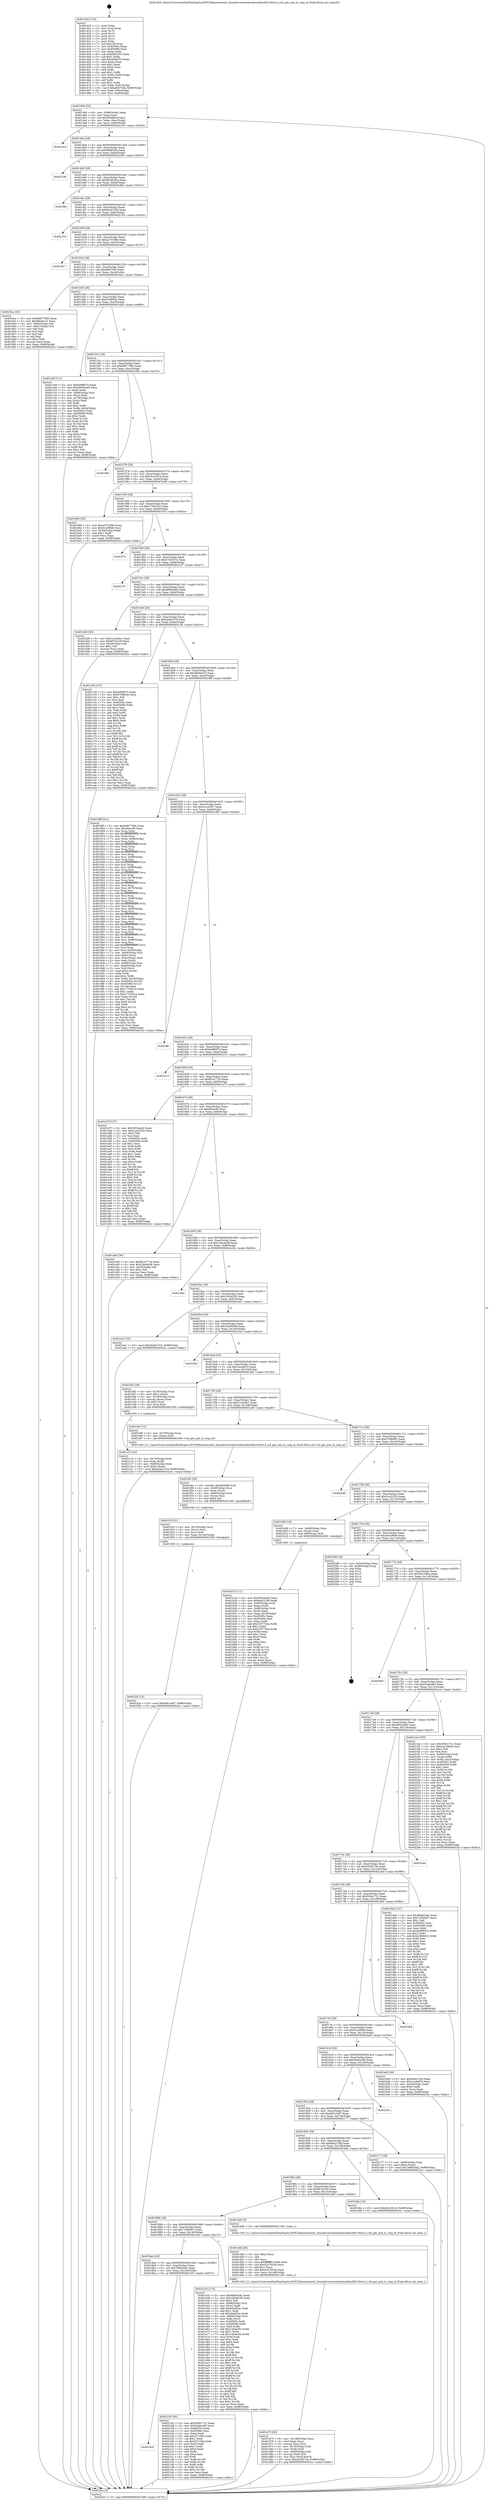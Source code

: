 digraph "0x401420" {
  label = "0x401420 (/mnt/c/Users/mathe/Desktop/tcc/POCII/binaries/extr_linuxdriversnetwirelessathwil6210txrx.h_wil_get_min_tx_ring_id_Final-ollvm.out::main(0))"
  labelloc = "t"
  node[shape=record]

  Entry [label="",width=0.3,height=0.3,shape=circle,fillcolor=black,style=filled]
  "0x401494" [label="{
     0x401494 [32]\l
     | [instrs]\l
     &nbsp;&nbsp;0x401494 \<+6\>: mov -0x98(%rbp),%eax\l
     &nbsp;&nbsp;0x40149a \<+2\>: mov %eax,%ecx\l
     &nbsp;&nbsp;0x40149c \<+6\>: sub $0x850e8bcf,%ecx\l
     &nbsp;&nbsp;0x4014a2 \<+6\>: mov %eax,-0xac(%rbp)\l
     &nbsp;&nbsp;0x4014a8 \<+6\>: mov %ecx,-0xb0(%rbp)\l
     &nbsp;&nbsp;0x4014ae \<+6\>: je 0000000000402163 \<main+0xd43\>\l
  }"]
  "0x402163" [label="{
     0x402163\l
  }", style=dashed]
  "0x4014b4" [label="{
     0x4014b4 [28]\l
     | [instrs]\l
     &nbsp;&nbsp;0x4014b4 \<+5\>: jmp 00000000004014b9 \<main+0x99\>\l
     &nbsp;&nbsp;0x4014b9 \<+6\>: mov -0xac(%rbp),%eax\l
     &nbsp;&nbsp;0x4014bf \<+5\>: sub $0x96d63cdc,%eax\l
     &nbsp;&nbsp;0x4014c4 \<+6\>: mov %eax,-0xb4(%rbp)\l
     &nbsp;&nbsp;0x4014ca \<+6\>: je 0000000000402338 \<main+0xf18\>\l
  }"]
  Exit [label="",width=0.3,height=0.3,shape=circle,fillcolor=black,style=filled,peripheries=2]
  "0x402338" [label="{
     0x402338\l
  }", style=dashed]
  "0x4014d0" [label="{
     0x4014d0 [28]\l
     | [instrs]\l
     &nbsp;&nbsp;0x4014d0 \<+5\>: jmp 00000000004014d5 \<main+0xb5\>\l
     &nbsp;&nbsp;0x4014d5 \<+6\>: mov -0xac(%rbp),%eax\l
     &nbsp;&nbsp;0x4014db \<+5\>: sub $0x9b39242a,%eax\l
     &nbsp;&nbsp;0x4014e0 \<+6\>: mov %eax,-0xb8(%rbp)\l
     &nbsp;&nbsp;0x4014e6 \<+6\>: je 0000000000401f9e \<main+0xb7e\>\l
  }"]
  "0x4018c0" [label="{
     0x4018c0\l
  }", style=dashed]
  "0x401f9e" [label="{
     0x401f9e\l
  }", style=dashed]
  "0x4014ec" [label="{
     0x4014ec [28]\l
     | [instrs]\l
     &nbsp;&nbsp;0x4014ec \<+5\>: jmp 00000000004014f1 \<main+0xd1\>\l
     &nbsp;&nbsp;0x4014f1 \<+6\>: mov -0xac(%rbp),%eax\l
     &nbsp;&nbsp;0x4014f7 \<+5\>: sub $0x9ce6125d,%eax\l
     &nbsp;&nbsp;0x4014fc \<+6\>: mov %eax,-0xbc(%rbp)\l
     &nbsp;&nbsp;0x401502 \<+6\>: je 0000000000402154 \<main+0xd34\>\l
  }"]
  "0x402193" [label="{
     0x402193 [91]\l
     | [instrs]\l
     &nbsp;&nbsp;0x402193 \<+5\>: mov $0x504b1721,%eax\l
     &nbsp;&nbsp;0x402198 \<+5\>: mov $0x33abca83,%ecx\l
     &nbsp;&nbsp;0x40219d \<+7\>: mov 0x40505c,%edx\l
     &nbsp;&nbsp;0x4021a4 \<+7\>: mov 0x405060,%esi\l
     &nbsp;&nbsp;0x4021ab \<+2\>: mov %edx,%edi\l
     &nbsp;&nbsp;0x4021ad \<+6\>: add $0x327c39a,%edi\l
     &nbsp;&nbsp;0x4021b3 \<+3\>: sub $0x1,%edi\l
     &nbsp;&nbsp;0x4021b6 \<+6\>: sub $0x327c39a,%edi\l
     &nbsp;&nbsp;0x4021bc \<+3\>: imul %edi,%edx\l
     &nbsp;&nbsp;0x4021bf \<+3\>: and $0x1,%edx\l
     &nbsp;&nbsp;0x4021c2 \<+3\>: cmp $0x0,%edx\l
     &nbsp;&nbsp;0x4021c5 \<+4\>: sete %r8b\l
     &nbsp;&nbsp;0x4021c9 \<+3\>: cmp $0xa,%esi\l
     &nbsp;&nbsp;0x4021cc \<+4\>: setl %r9b\l
     &nbsp;&nbsp;0x4021d0 \<+3\>: mov %r8b,%r10b\l
     &nbsp;&nbsp;0x4021d3 \<+3\>: and %r9b,%r10b\l
     &nbsp;&nbsp;0x4021d6 \<+3\>: xor %r9b,%r8b\l
     &nbsp;&nbsp;0x4021d9 \<+3\>: or %r8b,%r10b\l
     &nbsp;&nbsp;0x4021dc \<+4\>: test $0x1,%r10b\l
     &nbsp;&nbsp;0x4021e0 \<+3\>: cmovne %ecx,%eax\l
     &nbsp;&nbsp;0x4021e3 \<+6\>: mov %eax,-0x98(%rbp)\l
     &nbsp;&nbsp;0x4021e9 \<+5\>: jmp 00000000004023cc \<main+0xfac\>\l
  }"]
  "0x402154" [label="{
     0x402154\l
  }", style=dashed]
  "0x401508" [label="{
     0x401508 [28]\l
     | [instrs]\l
     &nbsp;&nbsp;0x401508 \<+5\>: jmp 000000000040150d \<main+0xed\>\l
     &nbsp;&nbsp;0x40150d \<+6\>: mov -0xac(%rbp),%eax\l
     &nbsp;&nbsp;0x401513 \<+5\>: sub $0xa237c68e,%eax\l
     &nbsp;&nbsp;0x401518 \<+6\>: mov %eax,-0xc0(%rbp)\l
     &nbsp;&nbsp;0x40151e \<+6\>: je 0000000000401bb7 \<main+0x797\>\l
  }"]
  "0x401f2e" [label="{
     0x401f2e [15]\l
     | [instrs]\l
     &nbsp;&nbsp;0x401f2e \<+10\>: movl $0x694144f7,-0x98(%rbp)\l
     &nbsp;&nbsp;0x401f38 \<+5\>: jmp 00000000004023cc \<main+0xfac\>\l
  }"]
  "0x401bb7" [label="{
     0x401bb7\l
  }", style=dashed]
  "0x401524" [label="{
     0x401524 [28]\l
     | [instrs]\l
     &nbsp;&nbsp;0x401524 \<+5\>: jmp 0000000000401529 \<main+0x109\>\l
     &nbsp;&nbsp;0x401529 \<+6\>: mov -0xac(%rbp),%eax\l
     &nbsp;&nbsp;0x40152f \<+5\>: sub $0xafe6734b,%eax\l
     &nbsp;&nbsp;0x401534 \<+6\>: mov %eax,-0xc4(%rbp)\l
     &nbsp;&nbsp;0x40153a \<+6\>: je 00000000004018ca \<main+0x4aa\>\l
  }"]
  "0x401f19" [label="{
     0x401f19 [21]\l
     | [instrs]\l
     &nbsp;&nbsp;0x401f19 \<+4\>: mov -0x70(%rbp),%rcx\l
     &nbsp;&nbsp;0x401f1d \<+3\>: mov (%rcx),%rcx\l
     &nbsp;&nbsp;0x401f20 \<+3\>: mov %rcx,%rdi\l
     &nbsp;&nbsp;0x401f23 \<+6\>: mov %eax,-0x14c(%rbp)\l
     &nbsp;&nbsp;0x401f29 \<+5\>: call 0000000000401030 \<free@plt\>\l
     | [calls]\l
     &nbsp;&nbsp;0x401030 \{1\} (unknown)\l
  }"]
  "0x4018ca" [label="{
     0x4018ca [53]\l
     | [instrs]\l
     &nbsp;&nbsp;0x4018ca \<+5\>: mov $0xb8977982,%eax\l
     &nbsp;&nbsp;0x4018cf \<+5\>: mov $0xd9c6ec32,%ecx\l
     &nbsp;&nbsp;0x4018d4 \<+6\>: mov -0x92(%rbp),%dl\l
     &nbsp;&nbsp;0x4018da \<+7\>: mov -0x91(%rbp),%sil\l
     &nbsp;&nbsp;0x4018e1 \<+3\>: mov %dl,%dil\l
     &nbsp;&nbsp;0x4018e4 \<+3\>: and %sil,%dil\l
     &nbsp;&nbsp;0x4018e7 \<+3\>: xor %sil,%dl\l
     &nbsp;&nbsp;0x4018ea \<+3\>: or %dl,%dil\l
     &nbsp;&nbsp;0x4018ed \<+4\>: test $0x1,%dil\l
     &nbsp;&nbsp;0x4018f1 \<+3\>: cmovne %ecx,%eax\l
     &nbsp;&nbsp;0x4018f4 \<+6\>: mov %eax,-0x98(%rbp)\l
     &nbsp;&nbsp;0x4018fa \<+5\>: jmp 00000000004023cc \<main+0xfac\>\l
  }"]
  "0x401540" [label="{
     0x401540 [28]\l
     | [instrs]\l
     &nbsp;&nbsp;0x401540 \<+5\>: jmp 0000000000401545 \<main+0x125\>\l
     &nbsp;&nbsp;0x401545 \<+6\>: mov -0xac(%rbp),%eax\l
     &nbsp;&nbsp;0x40154b \<+5\>: sub $0xb7e9f43e,%eax\l
     &nbsp;&nbsp;0x401550 \<+6\>: mov %eax,-0xc8(%rbp)\l
     &nbsp;&nbsp;0x401556 \<+6\>: je 0000000000401cb9 \<main+0x899\>\l
  }"]
  "0x4023cc" [label="{
     0x4023cc [5]\l
     | [instrs]\l
     &nbsp;&nbsp;0x4023cc \<+5\>: jmp 0000000000401494 \<main+0x74\>\l
  }"]
  "0x401420" [label="{
     0x401420 [116]\l
     | [instrs]\l
     &nbsp;&nbsp;0x401420 \<+1\>: push %rbp\l
     &nbsp;&nbsp;0x401421 \<+3\>: mov %rsp,%rbp\l
     &nbsp;&nbsp;0x401424 \<+2\>: push %r15\l
     &nbsp;&nbsp;0x401426 \<+2\>: push %r14\l
     &nbsp;&nbsp;0x401428 \<+2\>: push %r13\l
     &nbsp;&nbsp;0x40142a \<+2\>: push %r12\l
     &nbsp;&nbsp;0x40142c \<+1\>: push %rbx\l
     &nbsp;&nbsp;0x40142d \<+7\>: sub $0x158,%rsp\l
     &nbsp;&nbsp;0x401434 \<+7\>: mov 0x40505c,%eax\l
     &nbsp;&nbsp;0x40143b \<+7\>: mov 0x405060,%ecx\l
     &nbsp;&nbsp;0x401442 \<+2\>: mov %eax,%edx\l
     &nbsp;&nbsp;0x401444 \<+6\>: sub $0x459a333,%edx\l
     &nbsp;&nbsp;0x40144a \<+3\>: sub $0x1,%edx\l
     &nbsp;&nbsp;0x40144d \<+6\>: add $0x459a333,%edx\l
     &nbsp;&nbsp;0x401453 \<+3\>: imul %edx,%eax\l
     &nbsp;&nbsp;0x401456 \<+3\>: and $0x1,%eax\l
     &nbsp;&nbsp;0x401459 \<+3\>: cmp $0x0,%eax\l
     &nbsp;&nbsp;0x40145c \<+4\>: sete %r8b\l
     &nbsp;&nbsp;0x401460 \<+4\>: and $0x1,%r8b\l
     &nbsp;&nbsp;0x401464 \<+7\>: mov %r8b,-0x92(%rbp)\l
     &nbsp;&nbsp;0x40146b \<+3\>: cmp $0xa,%ecx\l
     &nbsp;&nbsp;0x40146e \<+4\>: setl %r8b\l
     &nbsp;&nbsp;0x401472 \<+4\>: and $0x1,%r8b\l
     &nbsp;&nbsp;0x401476 \<+7\>: mov %r8b,-0x91(%rbp)\l
     &nbsp;&nbsp;0x40147d \<+10\>: movl $0xafe6734b,-0x98(%rbp)\l
     &nbsp;&nbsp;0x401487 \<+6\>: mov %edi,-0x9c(%rbp)\l
     &nbsp;&nbsp;0x40148d \<+7\>: mov %rsi,-0xa8(%rbp)\l
  }"]
  "0x401efc" [label="{
     0x401efc [29]\l
     | [instrs]\l
     &nbsp;&nbsp;0x401efc \<+10\>: movabs $0x4030d6,%rdi\l
     &nbsp;&nbsp;0x401f06 \<+4\>: mov -0x60(%rbp),%rcx\l
     &nbsp;&nbsp;0x401f0a \<+2\>: mov %eax,(%rcx)\l
     &nbsp;&nbsp;0x401f0c \<+4\>: mov -0x60(%rbp),%rcx\l
     &nbsp;&nbsp;0x401f10 \<+2\>: mov (%rcx),%esi\l
     &nbsp;&nbsp;0x401f12 \<+2\>: mov $0x0,%al\l
     &nbsp;&nbsp;0x401f14 \<+5\>: call 0000000000401040 \<printf@plt\>\l
     | [calls]\l
     &nbsp;&nbsp;0x401040 \{1\} (unknown)\l
  }"]
  "0x401cb9" [label="{
     0x401cb9 [111]\l
     | [instrs]\l
     &nbsp;&nbsp;0x401cb9 \<+5\>: mov $0xfa9f8974,%eax\l
     &nbsp;&nbsp;0x401cbe \<+5\>: mov $0xd090edd5,%ecx\l
     &nbsp;&nbsp;0x401cc3 \<+2\>: xor %edx,%edx\l
     &nbsp;&nbsp;0x401cc5 \<+4\>: mov -0x68(%rbp),%rsi\l
     &nbsp;&nbsp;0x401cc9 \<+2\>: mov (%rsi),%edi\l
     &nbsp;&nbsp;0x401ccb \<+4\>: mov -0x78(%rbp),%rsi\l
     &nbsp;&nbsp;0x401ccf \<+2\>: cmp (%rsi),%edi\l
     &nbsp;&nbsp;0x401cd1 \<+4\>: setl %r8b\l
     &nbsp;&nbsp;0x401cd5 \<+4\>: and $0x1,%r8b\l
     &nbsp;&nbsp;0x401cd9 \<+4\>: mov %r8b,-0x2d(%rbp)\l
     &nbsp;&nbsp;0x401cdd \<+7\>: mov 0x40505c,%edi\l
     &nbsp;&nbsp;0x401ce4 \<+8\>: mov 0x405060,%r9d\l
     &nbsp;&nbsp;0x401cec \<+3\>: sub $0x1,%edx\l
     &nbsp;&nbsp;0x401cef \<+3\>: mov %edi,%r10d\l
     &nbsp;&nbsp;0x401cf2 \<+3\>: add %edx,%r10d\l
     &nbsp;&nbsp;0x401cf5 \<+4\>: imul %r10d,%edi\l
     &nbsp;&nbsp;0x401cf9 \<+3\>: and $0x1,%edi\l
     &nbsp;&nbsp;0x401cfc \<+3\>: cmp $0x0,%edi\l
     &nbsp;&nbsp;0x401cff \<+4\>: sete %r8b\l
     &nbsp;&nbsp;0x401d03 \<+4\>: cmp $0xa,%r9d\l
     &nbsp;&nbsp;0x401d07 \<+4\>: setl %r11b\l
     &nbsp;&nbsp;0x401d0b \<+3\>: mov %r8b,%bl\l
     &nbsp;&nbsp;0x401d0e \<+3\>: and %r11b,%bl\l
     &nbsp;&nbsp;0x401d11 \<+3\>: xor %r11b,%r8b\l
     &nbsp;&nbsp;0x401d14 \<+3\>: or %r8b,%bl\l
     &nbsp;&nbsp;0x401d17 \<+3\>: test $0x1,%bl\l
     &nbsp;&nbsp;0x401d1a \<+3\>: cmovne %ecx,%eax\l
     &nbsp;&nbsp;0x401d1d \<+6\>: mov %eax,-0x98(%rbp)\l
     &nbsp;&nbsp;0x401d23 \<+5\>: jmp 00000000004023cc \<main+0xfac\>\l
  }"]
  "0x40155c" [label="{
     0x40155c [28]\l
     | [instrs]\l
     &nbsp;&nbsp;0x40155c \<+5\>: jmp 0000000000401561 \<main+0x141\>\l
     &nbsp;&nbsp;0x401561 \<+6\>: mov -0xac(%rbp),%eax\l
     &nbsp;&nbsp;0x401567 \<+5\>: sub $0xb8977982,%eax\l
     &nbsp;&nbsp;0x40156c \<+6\>: mov %eax,-0xcc(%rbp)\l
     &nbsp;&nbsp;0x401572 \<+6\>: je 000000000040229b \<main+0xe7b\>\l
  }"]
  "0x4018a4" [label="{
     0x4018a4 [28]\l
     | [instrs]\l
     &nbsp;&nbsp;0x4018a4 \<+5\>: jmp 00000000004018a9 \<main+0x489\>\l
     &nbsp;&nbsp;0x4018a9 \<+6\>: mov -0xac(%rbp),%eax\l
     &nbsp;&nbsp;0x4018af \<+5\>: sub $0x76963ad2,%eax\l
     &nbsp;&nbsp;0x4018b4 \<+6\>: mov %eax,-0x144(%rbp)\l
     &nbsp;&nbsp;0x4018ba \<+6\>: je 0000000000402193 \<main+0xd73\>\l
  }"]
  "0x40229b" [label="{
     0x40229b\l
  }", style=dashed]
  "0x401578" [label="{
     0x401578 [28]\l
     | [instrs]\l
     &nbsp;&nbsp;0x401578 \<+5\>: jmp 000000000040157d \<main+0x15d\>\l
     &nbsp;&nbsp;0x40157d \<+6\>: mov -0xac(%rbp),%eax\l
     &nbsp;&nbsp;0x401583 \<+5\>: sub $0xc0c2301d,%eax\l
     &nbsp;&nbsp;0x401588 \<+6\>: mov %eax,-0xd0(%rbp)\l
     &nbsp;&nbsp;0x40158e \<+6\>: je 0000000000401b99 \<main+0x779\>\l
  }"]
  "0x401e33" [label="{
     0x401e33 [174]\l
     | [instrs]\l
     &nbsp;&nbsp;0x401e33 \<+5\>: mov $0x96d63cdc,%eax\l
     &nbsp;&nbsp;0x401e38 \<+5\>: mov $0x185dd192,%ecx\l
     &nbsp;&nbsp;0x401e3d \<+2\>: mov $0x1,%dl\l
     &nbsp;&nbsp;0x401e3f \<+4\>: mov -0x68(%rbp),%rsi\l
     &nbsp;&nbsp;0x401e43 \<+2\>: mov (%rsi),%edi\l
     &nbsp;&nbsp;0x401e45 \<+6\>: add $0xb0adf2ac,%edi\l
     &nbsp;&nbsp;0x401e4b \<+3\>: add $0x1,%edi\l
     &nbsp;&nbsp;0x401e4e \<+6\>: sub $0xb0adf2ac,%edi\l
     &nbsp;&nbsp;0x401e54 \<+4\>: mov -0x68(%rbp),%rsi\l
     &nbsp;&nbsp;0x401e58 \<+2\>: mov %edi,(%rsi)\l
     &nbsp;&nbsp;0x401e5a \<+7\>: mov 0x40505c,%edi\l
     &nbsp;&nbsp;0x401e61 \<+8\>: mov 0x405060,%r8d\l
     &nbsp;&nbsp;0x401e69 \<+3\>: mov %edi,%r9d\l
     &nbsp;&nbsp;0x401e6c \<+7\>: add $0x145ab35c,%r9d\l
     &nbsp;&nbsp;0x401e73 \<+4\>: sub $0x1,%r9d\l
     &nbsp;&nbsp;0x401e77 \<+7\>: sub $0x145ab35c,%r9d\l
     &nbsp;&nbsp;0x401e7e \<+4\>: imul %r9d,%edi\l
     &nbsp;&nbsp;0x401e82 \<+3\>: and $0x1,%edi\l
     &nbsp;&nbsp;0x401e85 \<+3\>: cmp $0x0,%edi\l
     &nbsp;&nbsp;0x401e88 \<+4\>: sete %r10b\l
     &nbsp;&nbsp;0x401e8c \<+4\>: cmp $0xa,%r8d\l
     &nbsp;&nbsp;0x401e90 \<+4\>: setl %r11b\l
     &nbsp;&nbsp;0x401e94 \<+3\>: mov %r10b,%bl\l
     &nbsp;&nbsp;0x401e97 \<+3\>: xor $0xff,%bl\l
     &nbsp;&nbsp;0x401e9a \<+3\>: mov %r11b,%r14b\l
     &nbsp;&nbsp;0x401e9d \<+4\>: xor $0xff,%r14b\l
     &nbsp;&nbsp;0x401ea1 \<+3\>: xor $0x1,%dl\l
     &nbsp;&nbsp;0x401ea4 \<+3\>: mov %bl,%r15b\l
     &nbsp;&nbsp;0x401ea7 \<+4\>: and $0xff,%r15b\l
     &nbsp;&nbsp;0x401eab \<+3\>: and %dl,%r10b\l
     &nbsp;&nbsp;0x401eae \<+3\>: mov %r14b,%r12b\l
     &nbsp;&nbsp;0x401eb1 \<+4\>: and $0xff,%r12b\l
     &nbsp;&nbsp;0x401eb5 \<+3\>: and %dl,%r11b\l
     &nbsp;&nbsp;0x401eb8 \<+3\>: or %r10b,%r15b\l
     &nbsp;&nbsp;0x401ebb \<+3\>: or %r11b,%r12b\l
     &nbsp;&nbsp;0x401ebe \<+3\>: xor %r12b,%r15b\l
     &nbsp;&nbsp;0x401ec1 \<+3\>: or %r14b,%bl\l
     &nbsp;&nbsp;0x401ec4 \<+3\>: xor $0xff,%bl\l
     &nbsp;&nbsp;0x401ec7 \<+3\>: or $0x1,%dl\l
     &nbsp;&nbsp;0x401eca \<+2\>: and %dl,%bl\l
     &nbsp;&nbsp;0x401ecc \<+3\>: or %bl,%r15b\l
     &nbsp;&nbsp;0x401ecf \<+4\>: test $0x1,%r15b\l
     &nbsp;&nbsp;0x401ed3 \<+3\>: cmovne %ecx,%eax\l
     &nbsp;&nbsp;0x401ed6 \<+6\>: mov %eax,-0x98(%rbp)\l
     &nbsp;&nbsp;0x401edc \<+5\>: jmp 00000000004023cc \<main+0xfac\>\l
  }"]
  "0x401b99" [label="{
     0x401b99 [30]\l
     | [instrs]\l
     &nbsp;&nbsp;0x401b99 \<+5\>: mov $0xa237c68e,%eax\l
     &nbsp;&nbsp;0x401b9e \<+5\>: mov $0x51e5f9e8,%ecx\l
     &nbsp;&nbsp;0x401ba3 \<+3\>: mov -0x34(%rbp),%edx\l
     &nbsp;&nbsp;0x401ba6 \<+3\>: cmp $0x1,%edx\l
     &nbsp;&nbsp;0x401ba9 \<+3\>: cmovl %ecx,%eax\l
     &nbsp;&nbsp;0x401bac \<+6\>: mov %eax,-0x98(%rbp)\l
     &nbsp;&nbsp;0x401bb2 \<+5\>: jmp 00000000004023cc \<main+0xfac\>\l
  }"]
  "0x401594" [label="{
     0x401594 [28]\l
     | [instrs]\l
     &nbsp;&nbsp;0x401594 \<+5\>: jmp 0000000000401599 \<main+0x179\>\l
     &nbsp;&nbsp;0x401599 \<+6\>: mov -0xac(%rbp),%eax\l
     &nbsp;&nbsp;0x40159f \<+5\>: sub $0xc72b5242,%eax\l
     &nbsp;&nbsp;0x4015a4 \<+6\>: mov %eax,-0xd4(%rbp)\l
     &nbsp;&nbsp;0x4015aa \<+6\>: je 0000000000401f7a \<main+0xb5a\>\l
  }"]
  "0x401d73" [label="{
     0x401d73 [45]\l
     | [instrs]\l
     &nbsp;&nbsp;0x401d73 \<+6\>: mov -0x148(%rbp),%ecx\l
     &nbsp;&nbsp;0x401d79 \<+3\>: imul %eax,%ecx\l
     &nbsp;&nbsp;0x401d7c \<+3\>: movslq %ecx,%rsi\l
     &nbsp;&nbsp;0x401d7f \<+4\>: mov -0x70(%rbp),%rdi\l
     &nbsp;&nbsp;0x401d83 \<+3\>: mov (%rdi),%rdi\l
     &nbsp;&nbsp;0x401d86 \<+4\>: mov -0x68(%rbp),%r8\l
     &nbsp;&nbsp;0x401d8a \<+3\>: movslq (%r8),%r8\l
     &nbsp;&nbsp;0x401d8d \<+4\>: mov %rsi,(%rdi,%r8,8)\l
     &nbsp;&nbsp;0x401d91 \<+10\>: movl $0x4324573a,-0x98(%rbp)\l
     &nbsp;&nbsp;0x401d9b \<+5\>: jmp 00000000004023cc \<main+0xfac\>\l
  }"]
  "0x401f7a" [label="{
     0x401f7a\l
  }", style=dashed]
  "0x4015b0" [label="{
     0x4015b0 [28]\l
     | [instrs]\l
     &nbsp;&nbsp;0x4015b0 \<+5\>: jmp 00000000004015b5 \<main+0x195\>\l
     &nbsp;&nbsp;0x4015b5 \<+6\>: mov -0xac(%rbp),%eax\l
     &nbsp;&nbsp;0x4015bb \<+5\>: sub $0xc7534572,%eax\l
     &nbsp;&nbsp;0x4015c0 \<+6\>: mov %eax,-0xd8(%rbp)\l
     &nbsp;&nbsp;0x4015c6 \<+6\>: je 0000000000402107 \<main+0xce7\>\l
  }"]
  "0x401d4b" [label="{
     0x401d4b [40]\l
     | [instrs]\l
     &nbsp;&nbsp;0x401d4b \<+5\>: mov $0x2,%ecx\l
     &nbsp;&nbsp;0x401d50 \<+1\>: cltd\l
     &nbsp;&nbsp;0x401d51 \<+2\>: idiv %ecx\l
     &nbsp;&nbsp;0x401d53 \<+6\>: imul $0xfffffffe,%edx,%ecx\l
     &nbsp;&nbsp;0x401d59 \<+6\>: sub $0x41b7b52b,%ecx\l
     &nbsp;&nbsp;0x401d5f \<+3\>: add $0x1,%ecx\l
     &nbsp;&nbsp;0x401d62 \<+6\>: add $0x41b7b52b,%ecx\l
     &nbsp;&nbsp;0x401d68 \<+6\>: mov %ecx,-0x148(%rbp)\l
     &nbsp;&nbsp;0x401d6e \<+5\>: call 0000000000401160 \<next_i\>\l
     | [calls]\l
     &nbsp;&nbsp;0x401160 \{1\} (/mnt/c/Users/mathe/Desktop/tcc/POCII/binaries/extr_linuxdriversnetwirelessathwil6210txrx.h_wil_get_min_tx_ring_id_Final-ollvm.out::next_i)\l
  }"]
  "0x402107" [label="{
     0x402107\l
  }", style=dashed]
  "0x4015cc" [label="{
     0x4015cc [28]\l
     | [instrs]\l
     &nbsp;&nbsp;0x4015cc \<+5\>: jmp 00000000004015d1 \<main+0x1b1\>\l
     &nbsp;&nbsp;0x4015d1 \<+6\>: mov -0xac(%rbp),%eax\l
     &nbsp;&nbsp;0x4015d7 \<+5\>: sub $0xd090edd5,%eax\l
     &nbsp;&nbsp;0x4015dc \<+6\>: mov %eax,-0xdc(%rbp)\l
     &nbsp;&nbsp;0x4015e2 \<+6\>: je 0000000000401d28 \<main+0x908\>\l
  }"]
  "0x401888" [label="{
     0x401888 [28]\l
     | [instrs]\l
     &nbsp;&nbsp;0x401888 \<+5\>: jmp 000000000040188d \<main+0x46d\>\l
     &nbsp;&nbsp;0x40188d \<+6\>: mov -0xac(%rbp),%eax\l
     &nbsp;&nbsp;0x401893 \<+5\>: sub $0x71f40467,%eax\l
     &nbsp;&nbsp;0x401898 \<+6\>: mov %eax,-0x140(%rbp)\l
     &nbsp;&nbsp;0x40189e \<+6\>: je 0000000000401e33 \<main+0xa13\>\l
  }"]
  "0x401d28" [label="{
     0x401d28 [30]\l
     | [instrs]\l
     &nbsp;&nbsp;0x401d28 \<+5\>: mov $0x21e264e1,%eax\l
     &nbsp;&nbsp;0x401d2d \<+5\>: mov $0x6f7d1e30,%ecx\l
     &nbsp;&nbsp;0x401d32 \<+3\>: mov -0x2d(%rbp),%dl\l
     &nbsp;&nbsp;0x401d35 \<+3\>: test $0x1,%dl\l
     &nbsp;&nbsp;0x401d38 \<+3\>: cmovne %ecx,%eax\l
     &nbsp;&nbsp;0x401d3b \<+6\>: mov %eax,-0x98(%rbp)\l
     &nbsp;&nbsp;0x401d41 \<+5\>: jmp 00000000004023cc \<main+0xfac\>\l
  }"]
  "0x4015e8" [label="{
     0x4015e8 [28]\l
     | [instrs]\l
     &nbsp;&nbsp;0x4015e8 \<+5\>: jmp 00000000004015ed \<main+0x1cd\>\l
     &nbsp;&nbsp;0x4015ed \<+6\>: mov -0xac(%rbp),%eax\l
     &nbsp;&nbsp;0x4015f3 \<+5\>: sub $0xd2a8147d,%eax\l
     &nbsp;&nbsp;0x4015f8 \<+6\>: mov %eax,-0xe0(%rbp)\l
     &nbsp;&nbsp;0x4015fe \<+6\>: je 0000000000401c30 \<main+0x810\>\l
  }"]
  "0x401d46" [label="{
     0x401d46 [5]\l
     | [instrs]\l
     &nbsp;&nbsp;0x401d46 \<+5\>: call 0000000000401160 \<next_i\>\l
     | [calls]\l
     &nbsp;&nbsp;0x401160 \{1\} (/mnt/c/Users/mathe/Desktop/tcc/POCII/binaries/extr_linuxdriversnetwirelessathwil6210txrx.h_wil_get_min_tx_ring_id_Final-ollvm.out::next_i)\l
  }"]
  "0x401c30" [label="{
     0x401c30 [137]\l
     | [instrs]\l
     &nbsp;&nbsp;0x401c30 \<+5\>: mov $0xfa9f8974,%eax\l
     &nbsp;&nbsp;0x401c35 \<+5\>: mov $0xb7e9f43e,%ecx\l
     &nbsp;&nbsp;0x401c3a \<+2\>: mov $0x1,%dl\l
     &nbsp;&nbsp;0x401c3c \<+2\>: xor %esi,%esi\l
     &nbsp;&nbsp;0x401c3e \<+7\>: mov 0x40505c,%edi\l
     &nbsp;&nbsp;0x401c45 \<+8\>: mov 0x405060,%r8d\l
     &nbsp;&nbsp;0x401c4d \<+3\>: sub $0x1,%esi\l
     &nbsp;&nbsp;0x401c50 \<+3\>: mov %edi,%r9d\l
     &nbsp;&nbsp;0x401c53 \<+3\>: add %esi,%r9d\l
     &nbsp;&nbsp;0x401c56 \<+4\>: imul %r9d,%edi\l
     &nbsp;&nbsp;0x401c5a \<+3\>: and $0x1,%edi\l
     &nbsp;&nbsp;0x401c5d \<+3\>: cmp $0x0,%edi\l
     &nbsp;&nbsp;0x401c60 \<+4\>: sete %r10b\l
     &nbsp;&nbsp;0x401c64 \<+4\>: cmp $0xa,%r8d\l
     &nbsp;&nbsp;0x401c68 \<+4\>: setl %r11b\l
     &nbsp;&nbsp;0x401c6c \<+3\>: mov %r10b,%bl\l
     &nbsp;&nbsp;0x401c6f \<+3\>: xor $0xff,%bl\l
     &nbsp;&nbsp;0x401c72 \<+3\>: mov %r11b,%r14b\l
     &nbsp;&nbsp;0x401c75 \<+4\>: xor $0xff,%r14b\l
     &nbsp;&nbsp;0x401c79 \<+3\>: xor $0x1,%dl\l
     &nbsp;&nbsp;0x401c7c \<+3\>: mov %bl,%r15b\l
     &nbsp;&nbsp;0x401c7f \<+4\>: and $0xff,%r15b\l
     &nbsp;&nbsp;0x401c83 \<+3\>: and %dl,%r10b\l
     &nbsp;&nbsp;0x401c86 \<+3\>: mov %r14b,%r12b\l
     &nbsp;&nbsp;0x401c89 \<+4\>: and $0xff,%r12b\l
     &nbsp;&nbsp;0x401c8d \<+3\>: and %dl,%r11b\l
     &nbsp;&nbsp;0x401c90 \<+3\>: or %r10b,%r15b\l
     &nbsp;&nbsp;0x401c93 \<+3\>: or %r11b,%r12b\l
     &nbsp;&nbsp;0x401c96 \<+3\>: xor %r12b,%r15b\l
     &nbsp;&nbsp;0x401c99 \<+3\>: or %r14b,%bl\l
     &nbsp;&nbsp;0x401c9c \<+3\>: xor $0xff,%bl\l
     &nbsp;&nbsp;0x401c9f \<+3\>: or $0x1,%dl\l
     &nbsp;&nbsp;0x401ca2 \<+2\>: and %dl,%bl\l
     &nbsp;&nbsp;0x401ca4 \<+3\>: or %bl,%r15b\l
     &nbsp;&nbsp;0x401ca7 \<+4\>: test $0x1,%r15b\l
     &nbsp;&nbsp;0x401cab \<+3\>: cmovne %ecx,%eax\l
     &nbsp;&nbsp;0x401cae \<+6\>: mov %eax,-0x98(%rbp)\l
     &nbsp;&nbsp;0x401cb4 \<+5\>: jmp 00000000004023cc \<main+0xfac\>\l
  }"]
  "0x401604" [label="{
     0x401604 [28]\l
     | [instrs]\l
     &nbsp;&nbsp;0x401604 \<+5\>: jmp 0000000000401609 \<main+0x1e9\>\l
     &nbsp;&nbsp;0x401609 \<+6\>: mov -0xac(%rbp),%eax\l
     &nbsp;&nbsp;0x40160f \<+5\>: sub $0xd9c6ec32,%eax\l
     &nbsp;&nbsp;0x401614 \<+6\>: mov %eax,-0xe4(%rbp)\l
     &nbsp;&nbsp;0x40161a \<+6\>: je 00000000004018ff \<main+0x4df\>\l
  }"]
  "0x401c10" [label="{
     0x401c10 [32]\l
     | [instrs]\l
     &nbsp;&nbsp;0x401c10 \<+4\>: mov -0x70(%rbp),%rdi\l
     &nbsp;&nbsp;0x401c14 \<+3\>: mov %rax,(%rdi)\l
     &nbsp;&nbsp;0x401c17 \<+4\>: mov -0x68(%rbp),%rax\l
     &nbsp;&nbsp;0x401c1b \<+6\>: movl $0x0,(%rax)\l
     &nbsp;&nbsp;0x401c21 \<+10\>: movl $0xd2a8147d,-0x98(%rbp)\l
     &nbsp;&nbsp;0x401c2b \<+5\>: jmp 00000000004023cc \<main+0xfac\>\l
  }"]
  "0x4018ff" [label="{
     0x4018ff [321]\l
     | [instrs]\l
     &nbsp;&nbsp;0x4018ff \<+5\>: mov $0xb8977982,%eax\l
     &nbsp;&nbsp;0x401904 \<+5\>: mov $0xd54ccf0,%ecx\l
     &nbsp;&nbsp;0x401909 \<+3\>: mov %rsp,%rdx\l
     &nbsp;&nbsp;0x40190c \<+4\>: add $0xfffffffffffffff0,%rdx\l
     &nbsp;&nbsp;0x401910 \<+3\>: mov %rdx,%rsp\l
     &nbsp;&nbsp;0x401913 \<+7\>: mov %rdx,-0x90(%rbp)\l
     &nbsp;&nbsp;0x40191a \<+3\>: mov %rsp,%rdx\l
     &nbsp;&nbsp;0x40191d \<+4\>: add $0xfffffffffffffff0,%rdx\l
     &nbsp;&nbsp;0x401921 \<+3\>: mov %rdx,%rsp\l
     &nbsp;&nbsp;0x401924 \<+3\>: mov %rsp,%rsi\l
     &nbsp;&nbsp;0x401927 \<+4\>: add $0xfffffffffffffff0,%rsi\l
     &nbsp;&nbsp;0x40192b \<+3\>: mov %rsi,%rsp\l
     &nbsp;&nbsp;0x40192e \<+7\>: mov %rsi,-0x88(%rbp)\l
     &nbsp;&nbsp;0x401935 \<+3\>: mov %rsp,%rsi\l
     &nbsp;&nbsp;0x401938 \<+4\>: add $0xfffffffffffffff0,%rsi\l
     &nbsp;&nbsp;0x40193c \<+3\>: mov %rsi,%rsp\l
     &nbsp;&nbsp;0x40193f \<+4\>: mov %rsi,-0x80(%rbp)\l
     &nbsp;&nbsp;0x401943 \<+3\>: mov %rsp,%rsi\l
     &nbsp;&nbsp;0x401946 \<+4\>: add $0xfffffffffffffff0,%rsi\l
     &nbsp;&nbsp;0x40194a \<+3\>: mov %rsi,%rsp\l
     &nbsp;&nbsp;0x40194d \<+4\>: mov %rsi,-0x78(%rbp)\l
     &nbsp;&nbsp;0x401951 \<+3\>: mov %rsp,%rsi\l
     &nbsp;&nbsp;0x401954 \<+4\>: add $0xfffffffffffffff0,%rsi\l
     &nbsp;&nbsp;0x401958 \<+3\>: mov %rsi,%rsp\l
     &nbsp;&nbsp;0x40195b \<+4\>: mov %rsi,-0x70(%rbp)\l
     &nbsp;&nbsp;0x40195f \<+3\>: mov %rsp,%rsi\l
     &nbsp;&nbsp;0x401962 \<+4\>: add $0xfffffffffffffff0,%rsi\l
     &nbsp;&nbsp;0x401966 \<+3\>: mov %rsi,%rsp\l
     &nbsp;&nbsp;0x401969 \<+4\>: mov %rsi,-0x68(%rbp)\l
     &nbsp;&nbsp;0x40196d \<+3\>: mov %rsp,%rsi\l
     &nbsp;&nbsp;0x401970 \<+4\>: add $0xfffffffffffffff0,%rsi\l
     &nbsp;&nbsp;0x401974 \<+3\>: mov %rsi,%rsp\l
     &nbsp;&nbsp;0x401977 \<+4\>: mov %rsi,-0x60(%rbp)\l
     &nbsp;&nbsp;0x40197b \<+3\>: mov %rsp,%rsi\l
     &nbsp;&nbsp;0x40197e \<+4\>: add $0xfffffffffffffff0,%rsi\l
     &nbsp;&nbsp;0x401982 \<+3\>: mov %rsi,%rsp\l
     &nbsp;&nbsp;0x401985 \<+4\>: mov %rsi,-0x58(%rbp)\l
     &nbsp;&nbsp;0x401989 \<+3\>: mov %rsp,%rsi\l
     &nbsp;&nbsp;0x40198c \<+4\>: add $0xfffffffffffffff0,%rsi\l
     &nbsp;&nbsp;0x401990 \<+3\>: mov %rsi,%rsp\l
     &nbsp;&nbsp;0x401993 \<+4\>: mov %rsi,-0x50(%rbp)\l
     &nbsp;&nbsp;0x401997 \<+3\>: mov %rsp,%rsi\l
     &nbsp;&nbsp;0x40199a \<+4\>: add $0xfffffffffffffff0,%rsi\l
     &nbsp;&nbsp;0x40199e \<+3\>: mov %rsi,%rsp\l
     &nbsp;&nbsp;0x4019a1 \<+4\>: mov %rsi,-0x48(%rbp)\l
     &nbsp;&nbsp;0x4019a5 \<+3\>: mov %rsp,%rsi\l
     &nbsp;&nbsp;0x4019a8 \<+4\>: add $0xfffffffffffffff0,%rsi\l
     &nbsp;&nbsp;0x4019ac \<+3\>: mov %rsi,%rsp\l
     &nbsp;&nbsp;0x4019af \<+4\>: mov %rsi,-0x40(%rbp)\l
     &nbsp;&nbsp;0x4019b3 \<+7\>: mov -0x90(%rbp),%rsi\l
     &nbsp;&nbsp;0x4019ba \<+6\>: movl $0x0,(%rsi)\l
     &nbsp;&nbsp;0x4019c0 \<+6\>: mov -0x9c(%rbp),%edi\l
     &nbsp;&nbsp;0x4019c6 \<+2\>: mov %edi,(%rdx)\l
     &nbsp;&nbsp;0x4019c8 \<+7\>: mov -0x88(%rbp),%rsi\l
     &nbsp;&nbsp;0x4019cf \<+7\>: mov -0xa8(%rbp),%r8\l
     &nbsp;&nbsp;0x4019d6 \<+3\>: mov %r8,(%rsi)\l
     &nbsp;&nbsp;0x4019d9 \<+3\>: cmpl $0x2,(%rdx)\l
     &nbsp;&nbsp;0x4019dc \<+4\>: setne %r9b\l
     &nbsp;&nbsp;0x4019e0 \<+4\>: and $0x1,%r9b\l
     &nbsp;&nbsp;0x4019e4 \<+4\>: mov %r9b,-0x35(%rbp)\l
     &nbsp;&nbsp;0x4019e8 \<+8\>: mov 0x40505c,%r10d\l
     &nbsp;&nbsp;0x4019f0 \<+8\>: mov 0x405060,%r11d\l
     &nbsp;&nbsp;0x4019f8 \<+3\>: mov %r10d,%ebx\l
     &nbsp;&nbsp;0x4019fb \<+6\>: add $0xc7752814,%ebx\l
     &nbsp;&nbsp;0x401a01 \<+3\>: sub $0x1,%ebx\l
     &nbsp;&nbsp;0x401a04 \<+6\>: sub $0xc7752814,%ebx\l
     &nbsp;&nbsp;0x401a0a \<+4\>: imul %ebx,%r10d\l
     &nbsp;&nbsp;0x401a0e \<+4\>: and $0x1,%r10d\l
     &nbsp;&nbsp;0x401a12 \<+4\>: cmp $0x0,%r10d\l
     &nbsp;&nbsp;0x401a16 \<+4\>: sete %r9b\l
     &nbsp;&nbsp;0x401a1a \<+4\>: cmp $0xa,%r11d\l
     &nbsp;&nbsp;0x401a1e \<+4\>: setl %r14b\l
     &nbsp;&nbsp;0x401a22 \<+3\>: mov %r9b,%r15b\l
     &nbsp;&nbsp;0x401a25 \<+3\>: and %r14b,%r15b\l
     &nbsp;&nbsp;0x401a28 \<+3\>: xor %r14b,%r9b\l
     &nbsp;&nbsp;0x401a2b \<+3\>: or %r9b,%r15b\l
     &nbsp;&nbsp;0x401a2e \<+4\>: test $0x1,%r15b\l
     &nbsp;&nbsp;0x401a32 \<+3\>: cmovne %ecx,%eax\l
     &nbsp;&nbsp;0x401a35 \<+6\>: mov %eax,-0x98(%rbp)\l
     &nbsp;&nbsp;0x401a3b \<+5\>: jmp 00000000004023cc \<main+0xfac\>\l
  }"]
  "0x401620" [label="{
     0x401620 [28]\l
     | [instrs]\l
     &nbsp;&nbsp;0x401620 \<+5\>: jmp 0000000000401625 \<main+0x205\>\l
     &nbsp;&nbsp;0x401625 \<+6\>: mov -0xac(%rbp),%eax\l
     &nbsp;&nbsp;0x40162b \<+5\>: sub $0xe1cc4367,%eax\l
     &nbsp;&nbsp;0x401630 \<+6\>: mov %eax,-0xe8(%rbp)\l
     &nbsp;&nbsp;0x401636 \<+6\>: je 0000000000401ff9 \<main+0xbd9\>\l
  }"]
  "0x40186c" [label="{
     0x40186c [28]\l
     | [instrs]\l
     &nbsp;&nbsp;0x40186c \<+5\>: jmp 0000000000401871 \<main+0x451\>\l
     &nbsp;&nbsp;0x401871 \<+6\>: mov -0xac(%rbp),%eax\l
     &nbsp;&nbsp;0x401877 \<+5\>: sub $0x6f7d1e30,%eax\l
     &nbsp;&nbsp;0x40187c \<+6\>: mov %eax,-0x13c(%rbp)\l
     &nbsp;&nbsp;0x401882 \<+6\>: je 0000000000401d46 \<main+0x926\>\l
  }"]
  "0x401b8a" [label="{
     0x401b8a [15]\l
     | [instrs]\l
     &nbsp;&nbsp;0x401b8a \<+10\>: movl $0xc0c2301d,-0x98(%rbp)\l
     &nbsp;&nbsp;0x401b94 \<+5\>: jmp 00000000004023cc \<main+0xfac\>\l
  }"]
  "0x401ff9" [label="{
     0x401ff9\l
  }", style=dashed]
  "0x40163c" [label="{
     0x40163c [28]\l
     | [instrs]\l
     &nbsp;&nbsp;0x40163c \<+5\>: jmp 0000000000401641 \<main+0x221\>\l
     &nbsp;&nbsp;0x401641 \<+6\>: mov -0xac(%rbp),%eax\l
     &nbsp;&nbsp;0x401647 \<+5\>: sub $0xfa9f8974,%eax\l
     &nbsp;&nbsp;0x40164c \<+6\>: mov %eax,-0xec(%rbp)\l
     &nbsp;&nbsp;0x401652 \<+6\>: je 0000000000402313 \<main+0xef3\>\l
  }"]
  "0x401850" [label="{
     0x401850 [28]\l
     | [instrs]\l
     &nbsp;&nbsp;0x401850 \<+5\>: jmp 0000000000401855 \<main+0x435\>\l
     &nbsp;&nbsp;0x401855 \<+6\>: mov -0xac(%rbp),%eax\l
     &nbsp;&nbsp;0x40185b \<+5\>: sub $0x6a6215fd,%eax\l
     &nbsp;&nbsp;0x401860 \<+6\>: mov %eax,-0x138(%rbp)\l
     &nbsp;&nbsp;0x401866 \<+6\>: je 0000000000401b8a \<main+0x76a\>\l
  }"]
  "0x402313" [label="{
     0x402313\l
  }", style=dashed]
  "0x401658" [label="{
     0x401658 [28]\l
     | [instrs]\l
     &nbsp;&nbsp;0x401658 \<+5\>: jmp 000000000040165d \<main+0x23d\>\l
     &nbsp;&nbsp;0x40165d \<+6\>: mov -0xac(%rbp),%eax\l
     &nbsp;&nbsp;0x401663 \<+5\>: sub $0xfb1e7716,%eax\l
     &nbsp;&nbsp;0x401668 \<+6\>: mov %eax,-0xf0(%rbp)\l
     &nbsp;&nbsp;0x40166e \<+6\>: je 0000000000401a7f \<main+0x65f\>\l
  }"]
  "0x402177" [label="{
     0x402177 [28]\l
     | [instrs]\l
     &nbsp;&nbsp;0x402177 \<+7\>: mov -0x90(%rbp),%rax\l
     &nbsp;&nbsp;0x40217e \<+6\>: movl $0x0,(%rax)\l
     &nbsp;&nbsp;0x402184 \<+10\>: movl $0x76963ad2,-0x98(%rbp)\l
     &nbsp;&nbsp;0x40218e \<+5\>: jmp 00000000004023cc \<main+0xfac\>\l
  }"]
  "0x401a7f" [label="{
     0x401a7f [137]\l
     | [instrs]\l
     &nbsp;&nbsp;0x401a7f \<+5\>: mov $0x3832ea82,%eax\l
     &nbsp;&nbsp;0x401a84 \<+5\>: mov $0x2ca22220,%ecx\l
     &nbsp;&nbsp;0x401a89 \<+2\>: mov $0x1,%dl\l
     &nbsp;&nbsp;0x401a8b \<+2\>: xor %esi,%esi\l
     &nbsp;&nbsp;0x401a8d \<+7\>: mov 0x40505c,%edi\l
     &nbsp;&nbsp;0x401a94 \<+8\>: mov 0x405060,%r8d\l
     &nbsp;&nbsp;0x401a9c \<+3\>: sub $0x1,%esi\l
     &nbsp;&nbsp;0x401a9f \<+3\>: mov %edi,%r9d\l
     &nbsp;&nbsp;0x401aa2 \<+3\>: add %esi,%r9d\l
     &nbsp;&nbsp;0x401aa5 \<+4\>: imul %r9d,%edi\l
     &nbsp;&nbsp;0x401aa9 \<+3\>: and $0x1,%edi\l
     &nbsp;&nbsp;0x401aac \<+3\>: cmp $0x0,%edi\l
     &nbsp;&nbsp;0x401aaf \<+4\>: sete %r10b\l
     &nbsp;&nbsp;0x401ab3 \<+4\>: cmp $0xa,%r8d\l
     &nbsp;&nbsp;0x401ab7 \<+4\>: setl %r11b\l
     &nbsp;&nbsp;0x401abb \<+3\>: mov %r10b,%bl\l
     &nbsp;&nbsp;0x401abe \<+3\>: xor $0xff,%bl\l
     &nbsp;&nbsp;0x401ac1 \<+3\>: mov %r11b,%r14b\l
     &nbsp;&nbsp;0x401ac4 \<+4\>: xor $0xff,%r14b\l
     &nbsp;&nbsp;0x401ac8 \<+3\>: xor $0x1,%dl\l
     &nbsp;&nbsp;0x401acb \<+3\>: mov %bl,%r15b\l
     &nbsp;&nbsp;0x401ace \<+4\>: and $0xff,%r15b\l
     &nbsp;&nbsp;0x401ad2 \<+3\>: and %dl,%r10b\l
     &nbsp;&nbsp;0x401ad5 \<+3\>: mov %r14b,%r12b\l
     &nbsp;&nbsp;0x401ad8 \<+4\>: and $0xff,%r12b\l
     &nbsp;&nbsp;0x401adc \<+3\>: and %dl,%r11b\l
     &nbsp;&nbsp;0x401adf \<+3\>: or %r10b,%r15b\l
     &nbsp;&nbsp;0x401ae2 \<+3\>: or %r11b,%r12b\l
     &nbsp;&nbsp;0x401ae5 \<+3\>: xor %r12b,%r15b\l
     &nbsp;&nbsp;0x401ae8 \<+3\>: or %r14b,%bl\l
     &nbsp;&nbsp;0x401aeb \<+3\>: xor $0xff,%bl\l
     &nbsp;&nbsp;0x401aee \<+3\>: or $0x1,%dl\l
     &nbsp;&nbsp;0x401af1 \<+2\>: and %dl,%bl\l
     &nbsp;&nbsp;0x401af3 \<+3\>: or %bl,%r15b\l
     &nbsp;&nbsp;0x401af6 \<+4\>: test $0x1,%r15b\l
     &nbsp;&nbsp;0x401afa \<+3\>: cmovne %ecx,%eax\l
     &nbsp;&nbsp;0x401afd \<+6\>: mov %eax,-0x98(%rbp)\l
     &nbsp;&nbsp;0x401b03 \<+5\>: jmp 00000000004023cc \<main+0xfac\>\l
  }"]
  "0x401674" [label="{
     0x401674 [28]\l
     | [instrs]\l
     &nbsp;&nbsp;0x401674 \<+5\>: jmp 0000000000401679 \<main+0x259\>\l
     &nbsp;&nbsp;0x401679 \<+6\>: mov -0xac(%rbp),%eax\l
     &nbsp;&nbsp;0x40167f \<+5\>: sub $0xd54ccf0,%eax\l
     &nbsp;&nbsp;0x401684 \<+6\>: mov %eax,-0xf4(%rbp)\l
     &nbsp;&nbsp;0x40168a \<+6\>: je 0000000000401a40 \<main+0x620\>\l
  }"]
  "0x401834" [label="{
     0x401834 [28]\l
     | [instrs]\l
     &nbsp;&nbsp;0x401834 \<+5\>: jmp 0000000000401839 \<main+0x419\>\l
     &nbsp;&nbsp;0x401839 \<+6\>: mov -0xac(%rbp),%eax\l
     &nbsp;&nbsp;0x40183f \<+5\>: sub $0x694144f7,%eax\l
     &nbsp;&nbsp;0x401844 \<+6\>: mov %eax,-0x134(%rbp)\l
     &nbsp;&nbsp;0x40184a \<+6\>: je 0000000000402177 \<main+0xd57\>\l
  }"]
  "0x401a40" [label="{
     0x401a40 [30]\l
     | [instrs]\l
     &nbsp;&nbsp;0x401a40 \<+5\>: mov $0xfb1e7716,%eax\l
     &nbsp;&nbsp;0x401a45 \<+5\>: mov $0x14bc6a38,%ecx\l
     &nbsp;&nbsp;0x401a4a \<+3\>: mov -0x35(%rbp),%dl\l
     &nbsp;&nbsp;0x401a4d \<+3\>: test $0x1,%dl\l
     &nbsp;&nbsp;0x401a50 \<+3\>: cmovne %ecx,%eax\l
     &nbsp;&nbsp;0x401a53 \<+6\>: mov %eax,-0x98(%rbp)\l
     &nbsp;&nbsp;0x401a59 \<+5\>: jmp 00000000004023cc \<main+0xfac\>\l
  }"]
  "0x401690" [label="{
     0x401690 [28]\l
     | [instrs]\l
     &nbsp;&nbsp;0x401690 \<+5\>: jmp 0000000000401695 \<main+0x275\>\l
     &nbsp;&nbsp;0x401695 \<+6\>: mov -0xac(%rbp),%eax\l
     &nbsp;&nbsp;0x40169b \<+5\>: sub $0x14bc6a38,%eax\l
     &nbsp;&nbsp;0x4016a0 \<+6\>: mov %eax,-0xf8(%rbp)\l
     &nbsp;&nbsp;0x4016a6 \<+6\>: je 0000000000401a5e \<main+0x63e\>\l
  }"]
  "0x40235a" [label="{
     0x40235a\l
  }", style=dashed]
  "0x401a5e" [label="{
     0x401a5e\l
  }", style=dashed]
  "0x4016ac" [label="{
     0x4016ac [28]\l
     | [instrs]\l
     &nbsp;&nbsp;0x4016ac \<+5\>: jmp 00000000004016b1 \<main+0x291\>\l
     &nbsp;&nbsp;0x4016b1 \<+6\>: mov -0xac(%rbp),%eax\l
     &nbsp;&nbsp;0x4016b7 \<+5\>: sub $0x185dd192,%eax\l
     &nbsp;&nbsp;0x4016bc \<+6\>: mov %eax,-0xfc(%rbp)\l
     &nbsp;&nbsp;0x4016c2 \<+6\>: je 0000000000401ee1 \<main+0xac1\>\l
  }"]
  "0x401818" [label="{
     0x401818 [28]\l
     | [instrs]\l
     &nbsp;&nbsp;0x401818 \<+5\>: jmp 000000000040181d \<main+0x3fd\>\l
     &nbsp;&nbsp;0x40181d \<+6\>: mov -0xac(%rbp),%eax\l
     &nbsp;&nbsp;0x401823 \<+5\>: sub $0x59c0a209,%eax\l
     &nbsp;&nbsp;0x401828 \<+6\>: mov %eax,-0x130(%rbp)\l
     &nbsp;&nbsp;0x40182e \<+6\>: je 000000000040235a \<main+0xf3a\>\l
  }"]
  "0x401ee1" [label="{
     0x401ee1 [15]\l
     | [instrs]\l
     &nbsp;&nbsp;0x401ee1 \<+10\>: movl $0xd2a8147d,-0x98(%rbp)\l
     &nbsp;&nbsp;0x401eeb \<+5\>: jmp 00000000004023cc \<main+0xfac\>\l
  }"]
  "0x4016c8" [label="{
     0x4016c8 [28]\l
     | [instrs]\l
     &nbsp;&nbsp;0x4016c8 \<+5\>: jmp 00000000004016cd \<main+0x2ad\>\l
     &nbsp;&nbsp;0x4016cd \<+6\>: mov -0xac(%rbp),%eax\l
     &nbsp;&nbsp;0x4016d3 \<+5\>: sub $0x18a36946,%eax\l
     &nbsp;&nbsp;0x4016d8 \<+6\>: mov %eax,-0x100(%rbp)\l
     &nbsp;&nbsp;0x4016de \<+6\>: je 0000000000401f3d \<main+0xb1d\>\l
  }"]
  "0x401bd5" [label="{
     0x401bd5 [30]\l
     | [instrs]\l
     &nbsp;&nbsp;0x401bd5 \<+5\>: mov $0x9ce6125d,%eax\l
     &nbsp;&nbsp;0x401bda \<+5\>: mov $0x1ecddd7e,%ecx\l
     &nbsp;&nbsp;0x401bdf \<+3\>: mov -0x34(%rbp),%edx\l
     &nbsp;&nbsp;0x401be2 \<+3\>: cmp $0x0,%edx\l
     &nbsp;&nbsp;0x401be5 \<+3\>: cmove %ecx,%eax\l
     &nbsp;&nbsp;0x401be8 \<+6\>: mov %eax,-0x98(%rbp)\l
     &nbsp;&nbsp;0x401bee \<+5\>: jmp 00000000004023cc \<main+0xfac\>\l
  }"]
  "0x401f3d" [label="{
     0x401f3d\l
  }", style=dashed]
  "0x4016e4" [label="{
     0x4016e4 [28]\l
     | [instrs]\l
     &nbsp;&nbsp;0x4016e4 \<+5\>: jmp 00000000004016e9 \<main+0x2c9\>\l
     &nbsp;&nbsp;0x4016e9 \<+6\>: mov -0xac(%rbp),%eax\l
     &nbsp;&nbsp;0x4016ef \<+5\>: sub $0x1ecddd7e,%eax\l
     &nbsp;&nbsp;0x4016f4 \<+6\>: mov %eax,-0x104(%rbp)\l
     &nbsp;&nbsp;0x4016fa \<+6\>: je 0000000000401bf3 \<main+0x7d3\>\l
  }"]
  "0x4017fc" [label="{
     0x4017fc [28]\l
     | [instrs]\l
     &nbsp;&nbsp;0x4017fc \<+5\>: jmp 0000000000401801 \<main+0x3e1\>\l
     &nbsp;&nbsp;0x401801 \<+6\>: mov -0xac(%rbp),%eax\l
     &nbsp;&nbsp;0x401807 \<+5\>: sub $0x51e5f9e8,%eax\l
     &nbsp;&nbsp;0x40180c \<+6\>: mov %eax,-0x12c(%rbp)\l
     &nbsp;&nbsp;0x401812 \<+6\>: je 0000000000401bd5 \<main+0x7b5\>\l
  }"]
  "0x401bf3" [label="{
     0x401bf3 [29]\l
     | [instrs]\l
     &nbsp;&nbsp;0x401bf3 \<+4\>: mov -0x78(%rbp),%rax\l
     &nbsp;&nbsp;0x401bf7 \<+6\>: movl $0x1,(%rax)\l
     &nbsp;&nbsp;0x401bfd \<+4\>: mov -0x78(%rbp),%rax\l
     &nbsp;&nbsp;0x401c01 \<+3\>: movslq (%rax),%rax\l
     &nbsp;&nbsp;0x401c04 \<+4\>: shl $0x3,%rax\l
     &nbsp;&nbsp;0x401c08 \<+3\>: mov %rax,%rdi\l
     &nbsp;&nbsp;0x401c0b \<+5\>: call 0000000000401050 \<malloc@plt\>\l
     | [calls]\l
     &nbsp;&nbsp;0x401050 \{1\} (unknown)\l
  }"]
  "0x401700" [label="{
     0x401700 [28]\l
     | [instrs]\l
     &nbsp;&nbsp;0x401700 \<+5\>: jmp 0000000000401705 \<main+0x2e5\>\l
     &nbsp;&nbsp;0x401705 \<+6\>: mov -0xac(%rbp),%eax\l
     &nbsp;&nbsp;0x40170b \<+5\>: sub $0x21e264e1,%eax\l
     &nbsp;&nbsp;0x401710 \<+6\>: mov %eax,-0x108(%rbp)\l
     &nbsp;&nbsp;0x401716 \<+6\>: je 0000000000401ef0 \<main+0xad0\>\l
  }"]
  "0x4023b4" [label="{
     0x4023b4\l
  }", style=dashed]
  "0x401ef0" [label="{
     0x401ef0 [12]\l
     | [instrs]\l
     &nbsp;&nbsp;0x401ef0 \<+4\>: mov -0x70(%rbp),%rax\l
     &nbsp;&nbsp;0x401ef4 \<+3\>: mov (%rax),%rdi\l
     &nbsp;&nbsp;0x401ef7 \<+5\>: call 0000000000401400 \<wil_get_min_tx_ring_id\>\l
     | [calls]\l
     &nbsp;&nbsp;0x401400 \{1\} (/mnt/c/Users/mathe/Desktop/tcc/POCII/binaries/extr_linuxdriversnetwirelessathwil6210txrx.h_wil_get_min_tx_ring_id_Final-ollvm.out::wil_get_min_tx_ring_id)\l
  }"]
  "0x40171c" [label="{
     0x40171c [28]\l
     | [instrs]\l
     &nbsp;&nbsp;0x40171c \<+5\>: jmp 0000000000401721 \<main+0x301\>\l
     &nbsp;&nbsp;0x401721 \<+6\>: mov -0xac(%rbp),%eax\l
     &nbsp;&nbsp;0x401727 \<+5\>: sub $0x279fe962,%eax\l
     &nbsp;&nbsp;0x40172c \<+6\>: mov %eax,-0x10c(%rbp)\l
     &nbsp;&nbsp;0x401732 \<+6\>: je 00000000004020d6 \<main+0xcb6\>\l
  }"]
  "0x4017e0" [label="{
     0x4017e0 [28]\l
     | [instrs]\l
     &nbsp;&nbsp;0x4017e0 \<+5\>: jmp 00000000004017e5 \<main+0x3c5\>\l
     &nbsp;&nbsp;0x4017e5 \<+6\>: mov -0xac(%rbp),%eax\l
     &nbsp;&nbsp;0x4017eb \<+5\>: sub $0x504b1721,%eax\l
     &nbsp;&nbsp;0x4017f0 \<+6\>: mov %eax,-0x128(%rbp)\l
     &nbsp;&nbsp;0x4017f6 \<+6\>: je 00000000004023b4 \<main+0xf94\>\l
  }"]
  "0x4020d6" [label="{
     0x4020d6\l
  }", style=dashed]
  "0x401738" [label="{
     0x401738 [28]\l
     | [instrs]\l
     &nbsp;&nbsp;0x401738 \<+5\>: jmp 000000000040173d \<main+0x31d\>\l
     &nbsp;&nbsp;0x40173d \<+6\>: mov -0xac(%rbp),%eax\l
     &nbsp;&nbsp;0x401743 \<+5\>: sub $0x2ca22220,%eax\l
     &nbsp;&nbsp;0x401748 \<+6\>: mov %eax,-0x110(%rbp)\l
     &nbsp;&nbsp;0x40174e \<+6\>: je 0000000000401b08 \<main+0x6e8\>\l
  }"]
  "0x401da0" [label="{
     0x401da0 [147]\l
     | [instrs]\l
     &nbsp;&nbsp;0x401da0 \<+5\>: mov $0x96d63cdc,%eax\l
     &nbsp;&nbsp;0x401da5 \<+5\>: mov $0x71f40467,%ecx\l
     &nbsp;&nbsp;0x401daa \<+2\>: mov $0x1,%dl\l
     &nbsp;&nbsp;0x401dac \<+7\>: mov 0x40505c,%esi\l
     &nbsp;&nbsp;0x401db3 \<+7\>: mov 0x405060,%edi\l
     &nbsp;&nbsp;0x401dba \<+3\>: mov %esi,%r8d\l
     &nbsp;&nbsp;0x401dbd \<+7\>: sub $0xbc989432,%r8d\l
     &nbsp;&nbsp;0x401dc4 \<+4\>: sub $0x1,%r8d\l
     &nbsp;&nbsp;0x401dc8 \<+7\>: add $0xbc989432,%r8d\l
     &nbsp;&nbsp;0x401dcf \<+4\>: imul %r8d,%esi\l
     &nbsp;&nbsp;0x401dd3 \<+3\>: and $0x1,%esi\l
     &nbsp;&nbsp;0x401dd6 \<+3\>: cmp $0x0,%esi\l
     &nbsp;&nbsp;0x401dd9 \<+4\>: sete %r9b\l
     &nbsp;&nbsp;0x401ddd \<+3\>: cmp $0xa,%edi\l
     &nbsp;&nbsp;0x401de0 \<+4\>: setl %r10b\l
     &nbsp;&nbsp;0x401de4 \<+3\>: mov %r9b,%r11b\l
     &nbsp;&nbsp;0x401de7 \<+4\>: xor $0xff,%r11b\l
     &nbsp;&nbsp;0x401deb \<+3\>: mov %r10b,%bl\l
     &nbsp;&nbsp;0x401dee \<+3\>: xor $0xff,%bl\l
     &nbsp;&nbsp;0x401df1 \<+3\>: xor $0x1,%dl\l
     &nbsp;&nbsp;0x401df4 \<+3\>: mov %r11b,%r14b\l
     &nbsp;&nbsp;0x401df7 \<+4\>: and $0xff,%r14b\l
     &nbsp;&nbsp;0x401dfb \<+3\>: and %dl,%r9b\l
     &nbsp;&nbsp;0x401dfe \<+3\>: mov %bl,%r15b\l
     &nbsp;&nbsp;0x401e01 \<+4\>: and $0xff,%r15b\l
     &nbsp;&nbsp;0x401e05 \<+3\>: and %dl,%r10b\l
     &nbsp;&nbsp;0x401e08 \<+3\>: or %r9b,%r14b\l
     &nbsp;&nbsp;0x401e0b \<+3\>: or %r10b,%r15b\l
     &nbsp;&nbsp;0x401e0e \<+3\>: xor %r15b,%r14b\l
     &nbsp;&nbsp;0x401e11 \<+3\>: or %bl,%r11b\l
     &nbsp;&nbsp;0x401e14 \<+4\>: xor $0xff,%r11b\l
     &nbsp;&nbsp;0x401e18 \<+3\>: or $0x1,%dl\l
     &nbsp;&nbsp;0x401e1b \<+3\>: and %dl,%r11b\l
     &nbsp;&nbsp;0x401e1e \<+3\>: or %r11b,%r14b\l
     &nbsp;&nbsp;0x401e21 \<+4\>: test $0x1,%r14b\l
     &nbsp;&nbsp;0x401e25 \<+3\>: cmovne %ecx,%eax\l
     &nbsp;&nbsp;0x401e28 \<+6\>: mov %eax,-0x98(%rbp)\l
     &nbsp;&nbsp;0x401e2e \<+5\>: jmp 00000000004023cc \<main+0xfac\>\l
  }"]
  "0x401b08" [label="{
     0x401b08 [19]\l
     | [instrs]\l
     &nbsp;&nbsp;0x401b08 \<+7\>: mov -0x88(%rbp),%rax\l
     &nbsp;&nbsp;0x401b0f \<+3\>: mov (%rax),%rax\l
     &nbsp;&nbsp;0x401b12 \<+4\>: mov 0x8(%rax),%rdi\l
     &nbsp;&nbsp;0x401b16 \<+5\>: call 0000000000401060 \<atoi@plt\>\l
     | [calls]\l
     &nbsp;&nbsp;0x401060 \{1\} (unknown)\l
  }"]
  "0x401754" [label="{
     0x401754 [28]\l
     | [instrs]\l
     &nbsp;&nbsp;0x401754 \<+5\>: jmp 0000000000401759 \<main+0x339\>\l
     &nbsp;&nbsp;0x401759 \<+6\>: mov -0xac(%rbp),%eax\l
     &nbsp;&nbsp;0x40175f \<+5\>: sub $0x2ee196e8,%eax\l
     &nbsp;&nbsp;0x401764 \<+6\>: mov %eax,-0x114(%rbp)\l
     &nbsp;&nbsp;0x40176a \<+6\>: je 0000000000402289 \<main+0xe69\>\l
  }"]
  "0x401b1b" [label="{
     0x401b1b [111]\l
     | [instrs]\l
     &nbsp;&nbsp;0x401b1b \<+5\>: mov $0x3832ea82,%ecx\l
     &nbsp;&nbsp;0x401b20 \<+5\>: mov $0x6a6215fd,%edx\l
     &nbsp;&nbsp;0x401b25 \<+4\>: mov -0x80(%rbp),%rdi\l
     &nbsp;&nbsp;0x401b29 \<+2\>: mov %eax,(%rdi)\l
     &nbsp;&nbsp;0x401b2b \<+4\>: mov -0x80(%rbp),%rdi\l
     &nbsp;&nbsp;0x401b2f \<+2\>: mov (%rdi),%eax\l
     &nbsp;&nbsp;0x401b31 \<+3\>: mov %eax,-0x34(%rbp)\l
     &nbsp;&nbsp;0x401b34 \<+7\>: mov 0x40505c,%eax\l
     &nbsp;&nbsp;0x401b3b \<+7\>: mov 0x405060,%esi\l
     &nbsp;&nbsp;0x401b42 \<+3\>: mov %eax,%r8d\l
     &nbsp;&nbsp;0x401b45 \<+7\>: add $0x233773da,%r8d\l
     &nbsp;&nbsp;0x401b4c \<+4\>: sub $0x1,%r8d\l
     &nbsp;&nbsp;0x401b50 \<+7\>: sub $0x233773da,%r8d\l
     &nbsp;&nbsp;0x401b57 \<+4\>: imul %r8d,%eax\l
     &nbsp;&nbsp;0x401b5b \<+3\>: and $0x1,%eax\l
     &nbsp;&nbsp;0x401b5e \<+3\>: cmp $0x0,%eax\l
     &nbsp;&nbsp;0x401b61 \<+4\>: sete %r9b\l
     &nbsp;&nbsp;0x401b65 \<+3\>: cmp $0xa,%esi\l
     &nbsp;&nbsp;0x401b68 \<+4\>: setl %r10b\l
     &nbsp;&nbsp;0x401b6c \<+3\>: mov %r9b,%r11b\l
     &nbsp;&nbsp;0x401b6f \<+3\>: and %r10b,%r11b\l
     &nbsp;&nbsp;0x401b72 \<+3\>: xor %r10b,%r9b\l
     &nbsp;&nbsp;0x401b75 \<+3\>: or %r9b,%r11b\l
     &nbsp;&nbsp;0x401b78 \<+4\>: test $0x1,%r11b\l
     &nbsp;&nbsp;0x401b7c \<+3\>: cmovne %edx,%ecx\l
     &nbsp;&nbsp;0x401b7f \<+6\>: mov %ecx,-0x98(%rbp)\l
     &nbsp;&nbsp;0x401b85 \<+5\>: jmp 00000000004023cc \<main+0xfac\>\l
  }"]
  "0x4017c4" [label="{
     0x4017c4 [28]\l
     | [instrs]\l
     &nbsp;&nbsp;0x4017c4 \<+5\>: jmp 00000000004017c9 \<main+0x3a9\>\l
     &nbsp;&nbsp;0x4017c9 \<+6\>: mov -0xac(%rbp),%eax\l
     &nbsp;&nbsp;0x4017cf \<+5\>: sub $0x4324573a,%eax\l
     &nbsp;&nbsp;0x4017d4 \<+6\>: mov %eax,-0x124(%rbp)\l
     &nbsp;&nbsp;0x4017da \<+6\>: je 0000000000401da0 \<main+0x980\>\l
  }"]
  "0x402289" [label="{
     0x402289 [18]\l
     | [instrs]\l
     &nbsp;&nbsp;0x402289 \<+3\>: mov -0x2c(%rbp),%eax\l
     &nbsp;&nbsp;0x40228c \<+4\>: lea -0x28(%rbp),%rsp\l
     &nbsp;&nbsp;0x402290 \<+1\>: pop %rbx\l
     &nbsp;&nbsp;0x402291 \<+2\>: pop %r12\l
     &nbsp;&nbsp;0x402293 \<+2\>: pop %r13\l
     &nbsp;&nbsp;0x402295 \<+2\>: pop %r14\l
     &nbsp;&nbsp;0x402297 \<+2\>: pop %r15\l
     &nbsp;&nbsp;0x402299 \<+1\>: pop %rbp\l
     &nbsp;&nbsp;0x40229a \<+1\>: ret\l
  }"]
  "0x401770" [label="{
     0x401770 [28]\l
     | [instrs]\l
     &nbsp;&nbsp;0x401770 \<+5\>: jmp 0000000000401775 \<main+0x355\>\l
     &nbsp;&nbsp;0x401775 \<+6\>: mov -0xac(%rbp),%eax\l
     &nbsp;&nbsp;0x40177b \<+5\>: sub $0x30a768ea,%eax\l
     &nbsp;&nbsp;0x401780 \<+6\>: mov %eax,-0x118(%rbp)\l
     &nbsp;&nbsp;0x401786 \<+6\>: je 00000000004020e5 \<main+0xcc5\>\l
  }"]
  "0x4022e0" [label="{
     0x4022e0\l
  }", style=dashed]
  "0x4020e5" [label="{
     0x4020e5\l
  }", style=dashed]
  "0x40178c" [label="{
     0x40178c [28]\l
     | [instrs]\l
     &nbsp;&nbsp;0x40178c \<+5\>: jmp 0000000000401791 \<main+0x371\>\l
     &nbsp;&nbsp;0x401791 \<+6\>: mov -0xac(%rbp),%eax\l
     &nbsp;&nbsp;0x401797 \<+5\>: sub $0x33abca83,%eax\l
     &nbsp;&nbsp;0x40179c \<+6\>: mov %eax,-0x11c(%rbp)\l
     &nbsp;&nbsp;0x4017a2 \<+6\>: je 00000000004021ee \<main+0xdce\>\l
  }"]
  "0x4017a8" [label="{
     0x4017a8 [28]\l
     | [instrs]\l
     &nbsp;&nbsp;0x4017a8 \<+5\>: jmp 00000000004017ad \<main+0x38d\>\l
     &nbsp;&nbsp;0x4017ad \<+6\>: mov -0xac(%rbp),%eax\l
     &nbsp;&nbsp;0x4017b3 \<+5\>: sub $0x3832ea82,%eax\l
     &nbsp;&nbsp;0x4017b8 \<+6\>: mov %eax,-0x120(%rbp)\l
     &nbsp;&nbsp;0x4017be \<+6\>: je 00000000004022e0 \<main+0xec0\>\l
  }"]
  "0x4021ee" [label="{
     0x4021ee [155]\l
     | [instrs]\l
     &nbsp;&nbsp;0x4021ee \<+5\>: mov $0x504b1721,%eax\l
     &nbsp;&nbsp;0x4021f3 \<+5\>: mov $0x2ee196e8,%ecx\l
     &nbsp;&nbsp;0x4021f8 \<+2\>: mov $0x1,%dl\l
     &nbsp;&nbsp;0x4021fa \<+2\>: xor %esi,%esi\l
     &nbsp;&nbsp;0x4021fc \<+7\>: mov -0x90(%rbp),%rdi\l
     &nbsp;&nbsp;0x402203 \<+3\>: mov (%rdi),%r8d\l
     &nbsp;&nbsp;0x402206 \<+4\>: mov %r8d,-0x2c(%rbp)\l
     &nbsp;&nbsp;0x40220a \<+8\>: mov 0x40505c,%r8d\l
     &nbsp;&nbsp;0x402212 \<+8\>: mov 0x405060,%r9d\l
     &nbsp;&nbsp;0x40221a \<+3\>: sub $0x1,%esi\l
     &nbsp;&nbsp;0x40221d \<+3\>: mov %r8d,%r10d\l
     &nbsp;&nbsp;0x402220 \<+3\>: add %esi,%r10d\l
     &nbsp;&nbsp;0x402223 \<+4\>: imul %r10d,%r8d\l
     &nbsp;&nbsp;0x402227 \<+4\>: and $0x1,%r8d\l
     &nbsp;&nbsp;0x40222b \<+4\>: cmp $0x0,%r8d\l
     &nbsp;&nbsp;0x40222f \<+4\>: sete %r11b\l
     &nbsp;&nbsp;0x402233 \<+4\>: cmp $0xa,%r9d\l
     &nbsp;&nbsp;0x402237 \<+3\>: setl %bl\l
     &nbsp;&nbsp;0x40223a \<+3\>: mov %r11b,%r14b\l
     &nbsp;&nbsp;0x40223d \<+4\>: xor $0xff,%r14b\l
     &nbsp;&nbsp;0x402241 \<+3\>: mov %bl,%r15b\l
     &nbsp;&nbsp;0x402244 \<+4\>: xor $0xff,%r15b\l
     &nbsp;&nbsp;0x402248 \<+3\>: xor $0x1,%dl\l
     &nbsp;&nbsp;0x40224b \<+3\>: mov %r14b,%r12b\l
     &nbsp;&nbsp;0x40224e \<+4\>: and $0xff,%r12b\l
     &nbsp;&nbsp;0x402252 \<+3\>: and %dl,%r11b\l
     &nbsp;&nbsp;0x402255 \<+3\>: mov %r15b,%r13b\l
     &nbsp;&nbsp;0x402258 \<+4\>: and $0xff,%r13b\l
     &nbsp;&nbsp;0x40225c \<+2\>: and %dl,%bl\l
     &nbsp;&nbsp;0x40225e \<+3\>: or %r11b,%r12b\l
     &nbsp;&nbsp;0x402261 \<+3\>: or %bl,%r13b\l
     &nbsp;&nbsp;0x402264 \<+3\>: xor %r13b,%r12b\l
     &nbsp;&nbsp;0x402267 \<+3\>: or %r15b,%r14b\l
     &nbsp;&nbsp;0x40226a \<+4\>: xor $0xff,%r14b\l
     &nbsp;&nbsp;0x40226e \<+3\>: or $0x1,%dl\l
     &nbsp;&nbsp;0x402271 \<+3\>: and %dl,%r14b\l
     &nbsp;&nbsp;0x402274 \<+3\>: or %r14b,%r12b\l
     &nbsp;&nbsp;0x402277 \<+4\>: test $0x1,%r12b\l
     &nbsp;&nbsp;0x40227b \<+3\>: cmovne %ecx,%eax\l
     &nbsp;&nbsp;0x40227e \<+6\>: mov %eax,-0x98(%rbp)\l
     &nbsp;&nbsp;0x402284 \<+5\>: jmp 00000000004023cc \<main+0xfac\>\l
  }"]
  Entry -> "0x401420" [label=" 1"]
  "0x401494" -> "0x402163" [label=" 0"]
  "0x401494" -> "0x4014b4" [label=" 24"]
  "0x402289" -> Exit [label=" 1"]
  "0x4014b4" -> "0x402338" [label=" 0"]
  "0x4014b4" -> "0x4014d0" [label=" 24"]
  "0x4021ee" -> "0x4023cc" [label=" 1"]
  "0x4014d0" -> "0x401f9e" [label=" 0"]
  "0x4014d0" -> "0x4014ec" [label=" 24"]
  "0x402193" -> "0x4023cc" [label=" 1"]
  "0x4014ec" -> "0x402154" [label=" 0"]
  "0x4014ec" -> "0x401508" [label=" 24"]
  "0x4018a4" -> "0x4018c0" [label=" 0"]
  "0x401508" -> "0x401bb7" [label=" 0"]
  "0x401508" -> "0x401524" [label=" 24"]
  "0x4018a4" -> "0x402193" [label=" 1"]
  "0x401524" -> "0x4018ca" [label=" 1"]
  "0x401524" -> "0x401540" [label=" 23"]
  "0x4018ca" -> "0x4023cc" [label=" 1"]
  "0x401420" -> "0x401494" [label=" 1"]
  "0x4023cc" -> "0x401494" [label=" 23"]
  "0x402177" -> "0x4023cc" [label=" 1"]
  "0x401540" -> "0x401cb9" [label=" 2"]
  "0x401540" -> "0x40155c" [label=" 21"]
  "0x401f2e" -> "0x4023cc" [label=" 1"]
  "0x40155c" -> "0x40229b" [label=" 0"]
  "0x40155c" -> "0x401578" [label=" 21"]
  "0x401f19" -> "0x401f2e" [label=" 1"]
  "0x401578" -> "0x401b99" [label=" 1"]
  "0x401578" -> "0x401594" [label=" 20"]
  "0x401efc" -> "0x401f19" [label=" 1"]
  "0x401594" -> "0x401f7a" [label=" 0"]
  "0x401594" -> "0x4015b0" [label=" 20"]
  "0x401ee1" -> "0x4023cc" [label=" 1"]
  "0x4015b0" -> "0x402107" [label=" 0"]
  "0x4015b0" -> "0x4015cc" [label=" 20"]
  "0x401e33" -> "0x4023cc" [label=" 1"]
  "0x4015cc" -> "0x401d28" [label=" 2"]
  "0x4015cc" -> "0x4015e8" [label=" 18"]
  "0x401888" -> "0x4018a4" [label=" 1"]
  "0x4015e8" -> "0x401c30" [label=" 2"]
  "0x4015e8" -> "0x401604" [label=" 16"]
  "0x401888" -> "0x401e33" [label=" 1"]
  "0x401604" -> "0x4018ff" [label=" 1"]
  "0x401604" -> "0x401620" [label=" 15"]
  "0x401da0" -> "0x4023cc" [label=" 1"]
  "0x4018ff" -> "0x4023cc" [label=" 1"]
  "0x401d73" -> "0x4023cc" [label=" 1"]
  "0x401620" -> "0x401ff9" [label=" 0"]
  "0x401620" -> "0x40163c" [label=" 15"]
  "0x401d4b" -> "0x401d73" [label=" 1"]
  "0x40163c" -> "0x402313" [label=" 0"]
  "0x40163c" -> "0x401658" [label=" 15"]
  "0x40186c" -> "0x401888" [label=" 2"]
  "0x401658" -> "0x401a7f" [label=" 1"]
  "0x401658" -> "0x401674" [label=" 14"]
  "0x40186c" -> "0x401d46" [label=" 1"]
  "0x401674" -> "0x401a40" [label=" 1"]
  "0x401674" -> "0x401690" [label=" 13"]
  "0x401a40" -> "0x4023cc" [label=" 1"]
  "0x401a7f" -> "0x4023cc" [label=" 1"]
  "0x401d28" -> "0x4023cc" [label=" 2"]
  "0x401690" -> "0x401a5e" [label=" 0"]
  "0x401690" -> "0x4016ac" [label=" 13"]
  "0x401cb9" -> "0x4023cc" [label=" 2"]
  "0x4016ac" -> "0x401ee1" [label=" 1"]
  "0x4016ac" -> "0x4016c8" [label=" 12"]
  "0x401c10" -> "0x4023cc" [label=" 1"]
  "0x4016c8" -> "0x401f3d" [label=" 0"]
  "0x4016c8" -> "0x4016e4" [label=" 12"]
  "0x401bf3" -> "0x401c10" [label=" 1"]
  "0x4016e4" -> "0x401bf3" [label=" 1"]
  "0x4016e4" -> "0x401700" [label=" 11"]
  "0x401b99" -> "0x4023cc" [label=" 1"]
  "0x401700" -> "0x401ef0" [label=" 1"]
  "0x401700" -> "0x40171c" [label=" 10"]
  "0x401b8a" -> "0x4023cc" [label=" 1"]
  "0x40171c" -> "0x4020d6" [label=" 0"]
  "0x40171c" -> "0x401738" [label=" 10"]
  "0x401850" -> "0x401b8a" [label=" 1"]
  "0x401738" -> "0x401b08" [label=" 1"]
  "0x401738" -> "0x401754" [label=" 9"]
  "0x401b08" -> "0x401b1b" [label=" 1"]
  "0x401b1b" -> "0x4023cc" [label=" 1"]
  "0x401d46" -> "0x401d4b" [label=" 1"]
  "0x401754" -> "0x402289" [label=" 1"]
  "0x401754" -> "0x401770" [label=" 8"]
  "0x401834" -> "0x402177" [label=" 1"]
  "0x401770" -> "0x4020e5" [label=" 0"]
  "0x401770" -> "0x40178c" [label=" 8"]
  "0x401ef0" -> "0x401efc" [label=" 1"]
  "0x40178c" -> "0x4021ee" [label=" 1"]
  "0x40178c" -> "0x4017a8" [label=" 7"]
  "0x401818" -> "0x401834" [label=" 5"]
  "0x4017a8" -> "0x4022e0" [label=" 0"]
  "0x4017a8" -> "0x4017c4" [label=" 7"]
  "0x401834" -> "0x401850" [label=" 4"]
  "0x4017c4" -> "0x401da0" [label=" 1"]
  "0x4017c4" -> "0x4017e0" [label=" 6"]
  "0x401850" -> "0x40186c" [label=" 3"]
  "0x4017e0" -> "0x4023b4" [label=" 0"]
  "0x4017e0" -> "0x4017fc" [label=" 6"]
  "0x401bd5" -> "0x4023cc" [label=" 1"]
  "0x4017fc" -> "0x401bd5" [label=" 1"]
  "0x4017fc" -> "0x401818" [label=" 5"]
  "0x401c30" -> "0x4023cc" [label=" 2"]
  "0x401818" -> "0x40235a" [label=" 0"]
}
